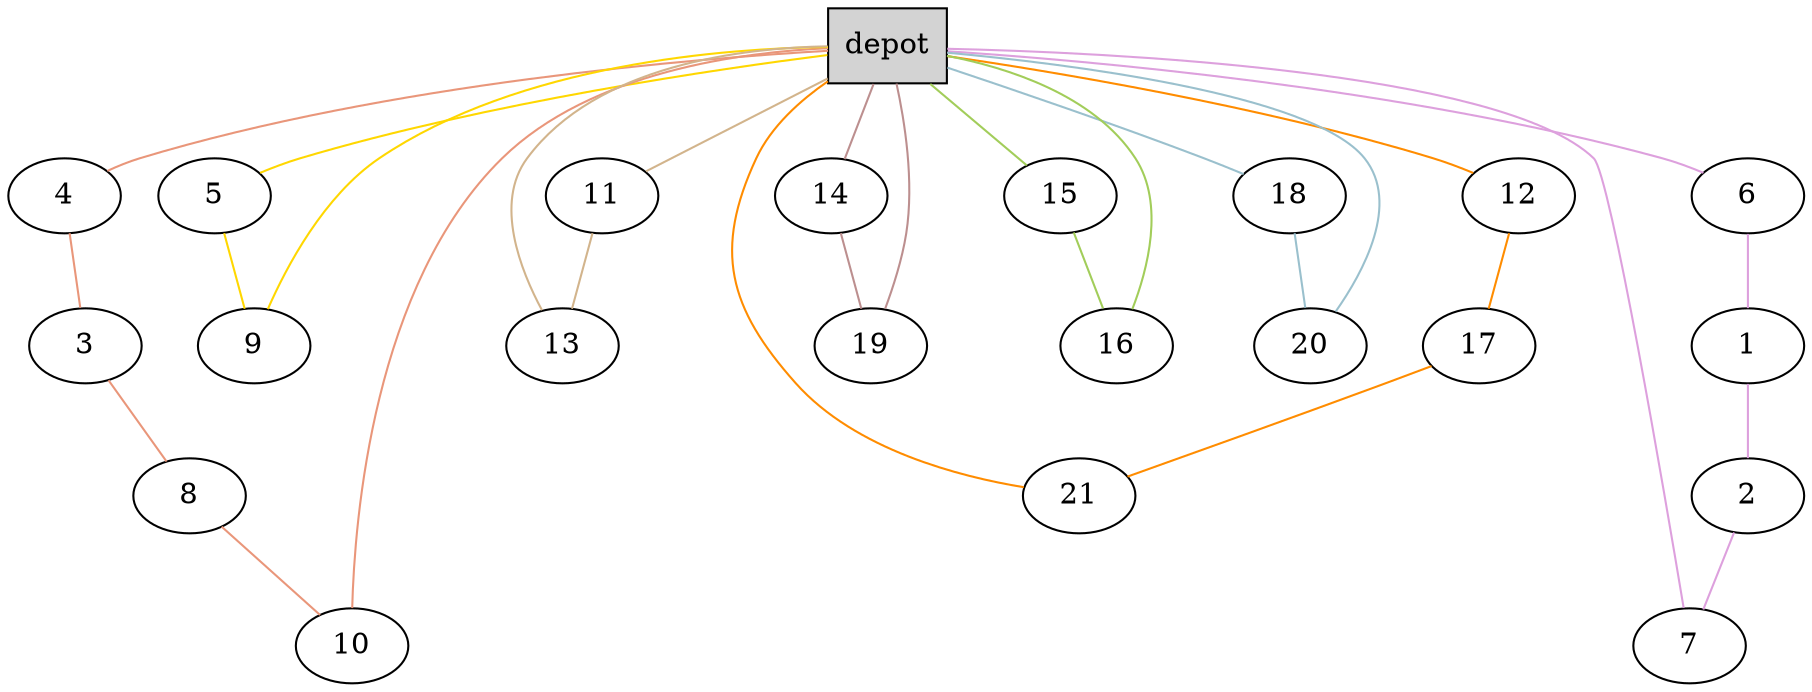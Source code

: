 graph G {
  0[shape = box, label = "depot", style = filled ];
  4[shape = ellipse];
  "0"--"4"[color = darksalmon];
  3[shape = ellipse];
  "4"--"3"[color = darksalmon];
  8[shape = ellipse];
  "3"--"8"[color = darksalmon];
  10[shape = ellipse];
  "8"--"10"[color = darksalmon];
  "10"--"0"[color = darksalmon];
  5[shape = ellipse];
  "0"--"5"[color = gold];
  9[shape = ellipse];
  "5"--"9"[color = gold];
  "9"--"0"[color = gold];
  6[shape = ellipse];
  "0"--"6"[color = plum];
  1[shape = ellipse];
  "6"--"1"[color = plum];
  2[shape = ellipse];
  "1"--"2"[color = plum];
  7[shape = ellipse];
  "2"--"7"[color = plum];
  "7"--"0"[color = plum];
  11[shape = ellipse];
  "0"--"11"[color = tan];
  13[shape = ellipse];
  "11"--"13"[color = tan];
  "13"--"0"[color = tan];
  12[shape = ellipse];
  "0"--"12"[color = darkorange];
  17[shape = ellipse];
  "12"--"17"[color = darkorange];
  21[shape = ellipse];
  "17"--"21"[color = darkorange];
  "21"--"0"[color = darkorange];
  14[shape = ellipse];
  "0"--"14"[color = rosybrown];
  19[shape = ellipse];
  "14"--"19"[color = rosybrown];
  "19"--"0"[color = rosybrown];
  15[shape = ellipse];
  "0"--"15"[color = darkolivegreen3];
  16[shape = ellipse];
  "15"--"16"[color = darkolivegreen3];
  "16"--"0"[color = darkolivegreen3];
  18[shape = ellipse];
  "0"--"18"[color = lightblue3];
  20[shape = ellipse];
  "18"--"20"[color = lightblue3];
  "20"--"0"[color = lightblue3];
}
